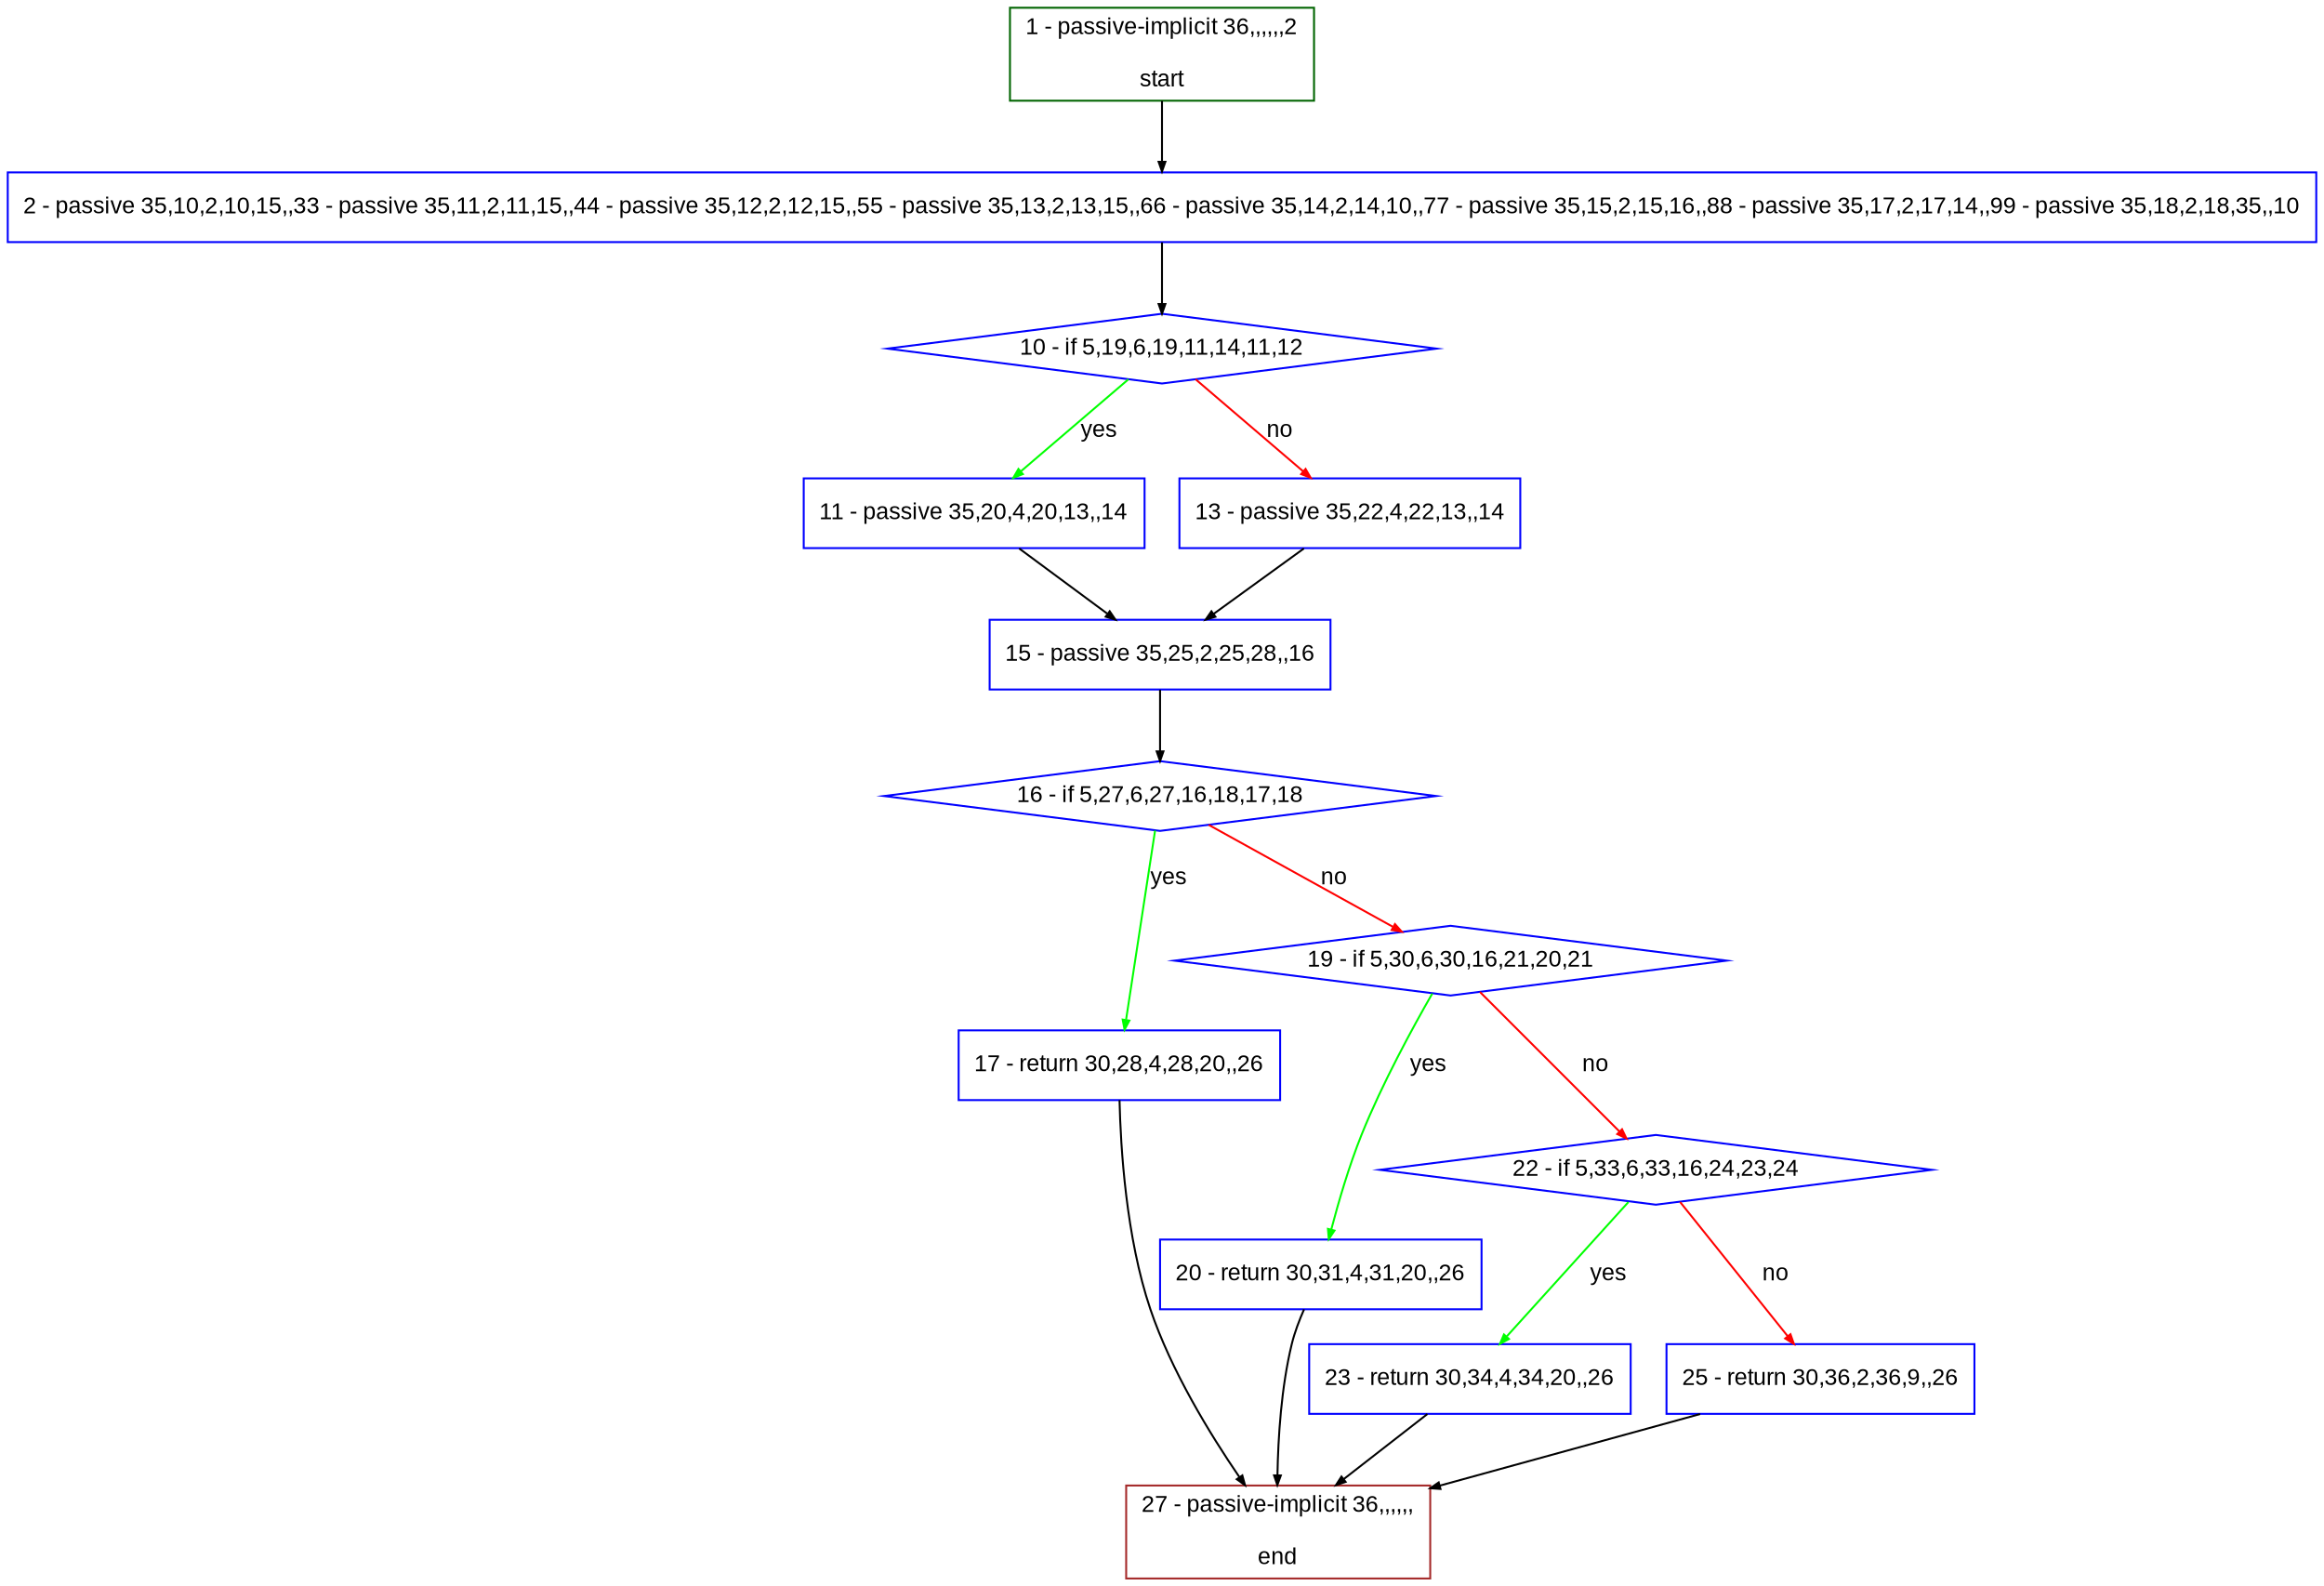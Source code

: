 digraph "" {
  graph [bgcolor="white", fillcolor="#FFFFCC", pack="true", packmode="clust", fontname="Arial", label="", fontsize="12", compound="true", style="rounded,filled"];
  node [node_initialized="no", fillcolor="white", fontname="Arial", label="", color="grey", fontsize="12", fixedsize="false", compound="true", shape="rectangle", style="filled"];
  edge [arrowtail="none", lhead="", fontcolor="black", fontname="Arial", label="", color="black", fontsize="12", arrowhead="normal", arrowsize="0.5", compound="true", ltail="", dir="forward"];
  __N1 [fillcolor="#ffffff", label="2 - passive 35,10,2,10,15,,33 - passive 35,11,2,11,15,,44 - passive 35,12,2,12,15,,55 - passive 35,13,2,13,15,,66 - passive 35,14,2,14,10,,77 - passive 35,15,2,15,16,,88 - passive 35,17,2,17,14,,99 - passive 35,18,2,18,35,,10", color="#0000ff", shape="box", style="filled"];
  __N2 [fillcolor="#ffffff", label="1 - passive-implicit 36,,,,,,2\n\nstart", color="#006400", shape="box", style="filled"];
  __N3 [fillcolor="#ffffff", label="10 - if 5,19,6,19,11,14,11,12", color="#0000ff", shape="diamond", style="filled"];
  __N4 [fillcolor="#ffffff", label="11 - passive 35,20,4,20,13,,14", color="#0000ff", shape="box", style="filled"];
  __N5 [fillcolor="#ffffff", label="13 - passive 35,22,4,22,13,,14", color="#0000ff", shape="box", style="filled"];
  __N6 [fillcolor="#ffffff", label="15 - passive 35,25,2,25,28,,16", color="#0000ff", shape="box", style="filled"];
  __N7 [fillcolor="#ffffff", label="16 - if 5,27,6,27,16,18,17,18", color="#0000ff", shape="diamond", style="filled"];
  __N8 [fillcolor="#ffffff", label="17 - return 30,28,4,28,20,,26", color="#0000ff", shape="box", style="filled"];
  __N9 [fillcolor="#ffffff", label="19 - if 5,30,6,30,16,21,20,21", color="#0000ff", shape="diamond", style="filled"];
  __N10 [fillcolor="#ffffff", label="27 - passive-implicit 36,,,,,,\n\nend", color="#a52a2a", shape="box", style="filled"];
  __N11 [fillcolor="#ffffff", label="20 - return 30,31,4,31,20,,26", color="#0000ff", shape="box", style="filled"];
  __N12 [fillcolor="#ffffff", label="22 - if 5,33,6,33,16,24,23,24", color="#0000ff", shape="diamond", style="filled"];
  __N13 [fillcolor="#ffffff", label="23 - return 30,34,4,34,20,,26", color="#0000ff", shape="box", style="filled"];
  __N14 [fillcolor="#ffffff", label="25 - return 30,36,2,36,9,,26", color="#0000ff", shape="box", style="filled"];
  __N2 -> __N1 [arrowtail="none", color="#000000", label="", arrowhead="normal", dir="forward"];
  __N1 -> __N3 [arrowtail="none", color="#000000", label="", arrowhead="normal", dir="forward"];
  __N3 -> __N4 [arrowtail="none", color="#00ff00", label="yes", arrowhead="normal", dir="forward"];
  __N3 -> __N5 [arrowtail="none", color="#ff0000", label="no", arrowhead="normal", dir="forward"];
  __N4 -> __N6 [arrowtail="none", color="#000000", label="", arrowhead="normal", dir="forward"];
  __N5 -> __N6 [arrowtail="none", color="#000000", label="", arrowhead="normal", dir="forward"];
  __N6 -> __N7 [arrowtail="none", color="#000000", label="", arrowhead="normal", dir="forward"];
  __N7 -> __N8 [arrowtail="none", color="#00ff00", label="yes", arrowhead="normal", dir="forward"];
  __N7 -> __N9 [arrowtail="none", color="#ff0000", label="no", arrowhead="normal", dir="forward"];
  __N8 -> __N10 [arrowtail="none", color="#000000", label="", arrowhead="normal", dir="forward"];
  __N9 -> __N11 [arrowtail="none", color="#00ff00", label="yes", arrowhead="normal", dir="forward"];
  __N9 -> __N12 [arrowtail="none", color="#ff0000", label="no", arrowhead="normal", dir="forward"];
  __N11 -> __N10 [arrowtail="none", color="#000000", label="", arrowhead="normal", dir="forward"];
  __N12 -> __N13 [arrowtail="none", color="#00ff00", label="yes", arrowhead="normal", dir="forward"];
  __N12 -> __N14 [arrowtail="none", color="#ff0000", label="no", arrowhead="normal", dir="forward"];
  __N13 -> __N10 [arrowtail="none", color="#000000", label="", arrowhead="normal", dir="forward"];
  __N14 -> __N10 [arrowtail="none", color="#000000", label="", arrowhead="normal", dir="forward"];
}
